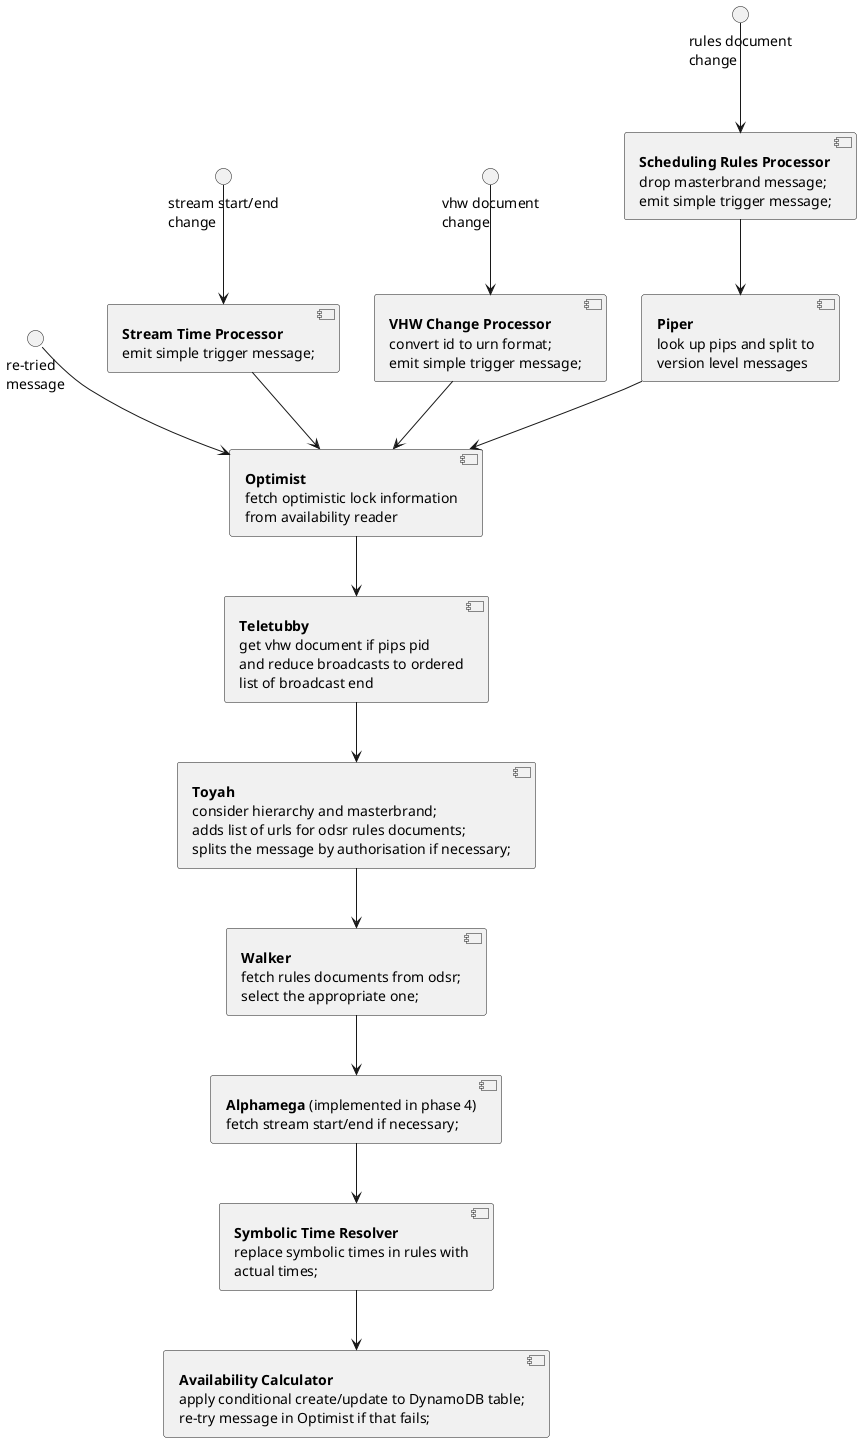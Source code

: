 @startuml
top to bottom direction

() "re-tried\nmessage" as retry
() "rules document\nchange" as rule
() "stream start/end\nchange" as stream
() "vhw document\nchange" as vhw

component rules_processor [
**Scheduling Rules Processor**
drop masterbrand message;
emit simple trigger message;
]

component stream_processor [
**Stream Time Processor**
emit simple trigger message;
]

component vhw_processor [
**VHW Change Processor**
convert id to urn format;
emit simple trigger message;
]

component piper [
**Piper**
look up pips and split to
version level messages
]

component optimist [
**Optimist**
fetch optimistic lock information
from availability reader
]

component teletubby [
**Teletubby**
get vhw document if pips pid
and reduce broadcasts to ordered
list of broadcast end
]

component toyah [
**Toyah**
consider hierarchy and masterbrand;
adds list of urls for odsr rules documents;
splits the message by authorisation if necessary;
]


component walker [
**Walker**
fetch rules documents from odsr;
select the appropriate one;
]

component alphamega [
**Alphamega** (implemented in phase 4)
fetch stream start/end if necessary;
]


component str [
**Symbolic Time Resolver**
replace symbolic times in rules with
actual times;
]


rule --> rules_processor
stream --> stream_processor
vhw --> vhw_processor
retry --> optimist

component ac [
**Availability Calculator**
apply conditional create/update to DynamoDB table;
re-try message in Optimist if that fails;
]

rules_processor --> piper
piper --> optimist
stream_processor --> optimist
vhw_processor --> optimist
optimist --> teletubby
teletubby --> toyah
toyah --> walker
walker --> alphamega
alphamega --> str
str --> ac

@enduml